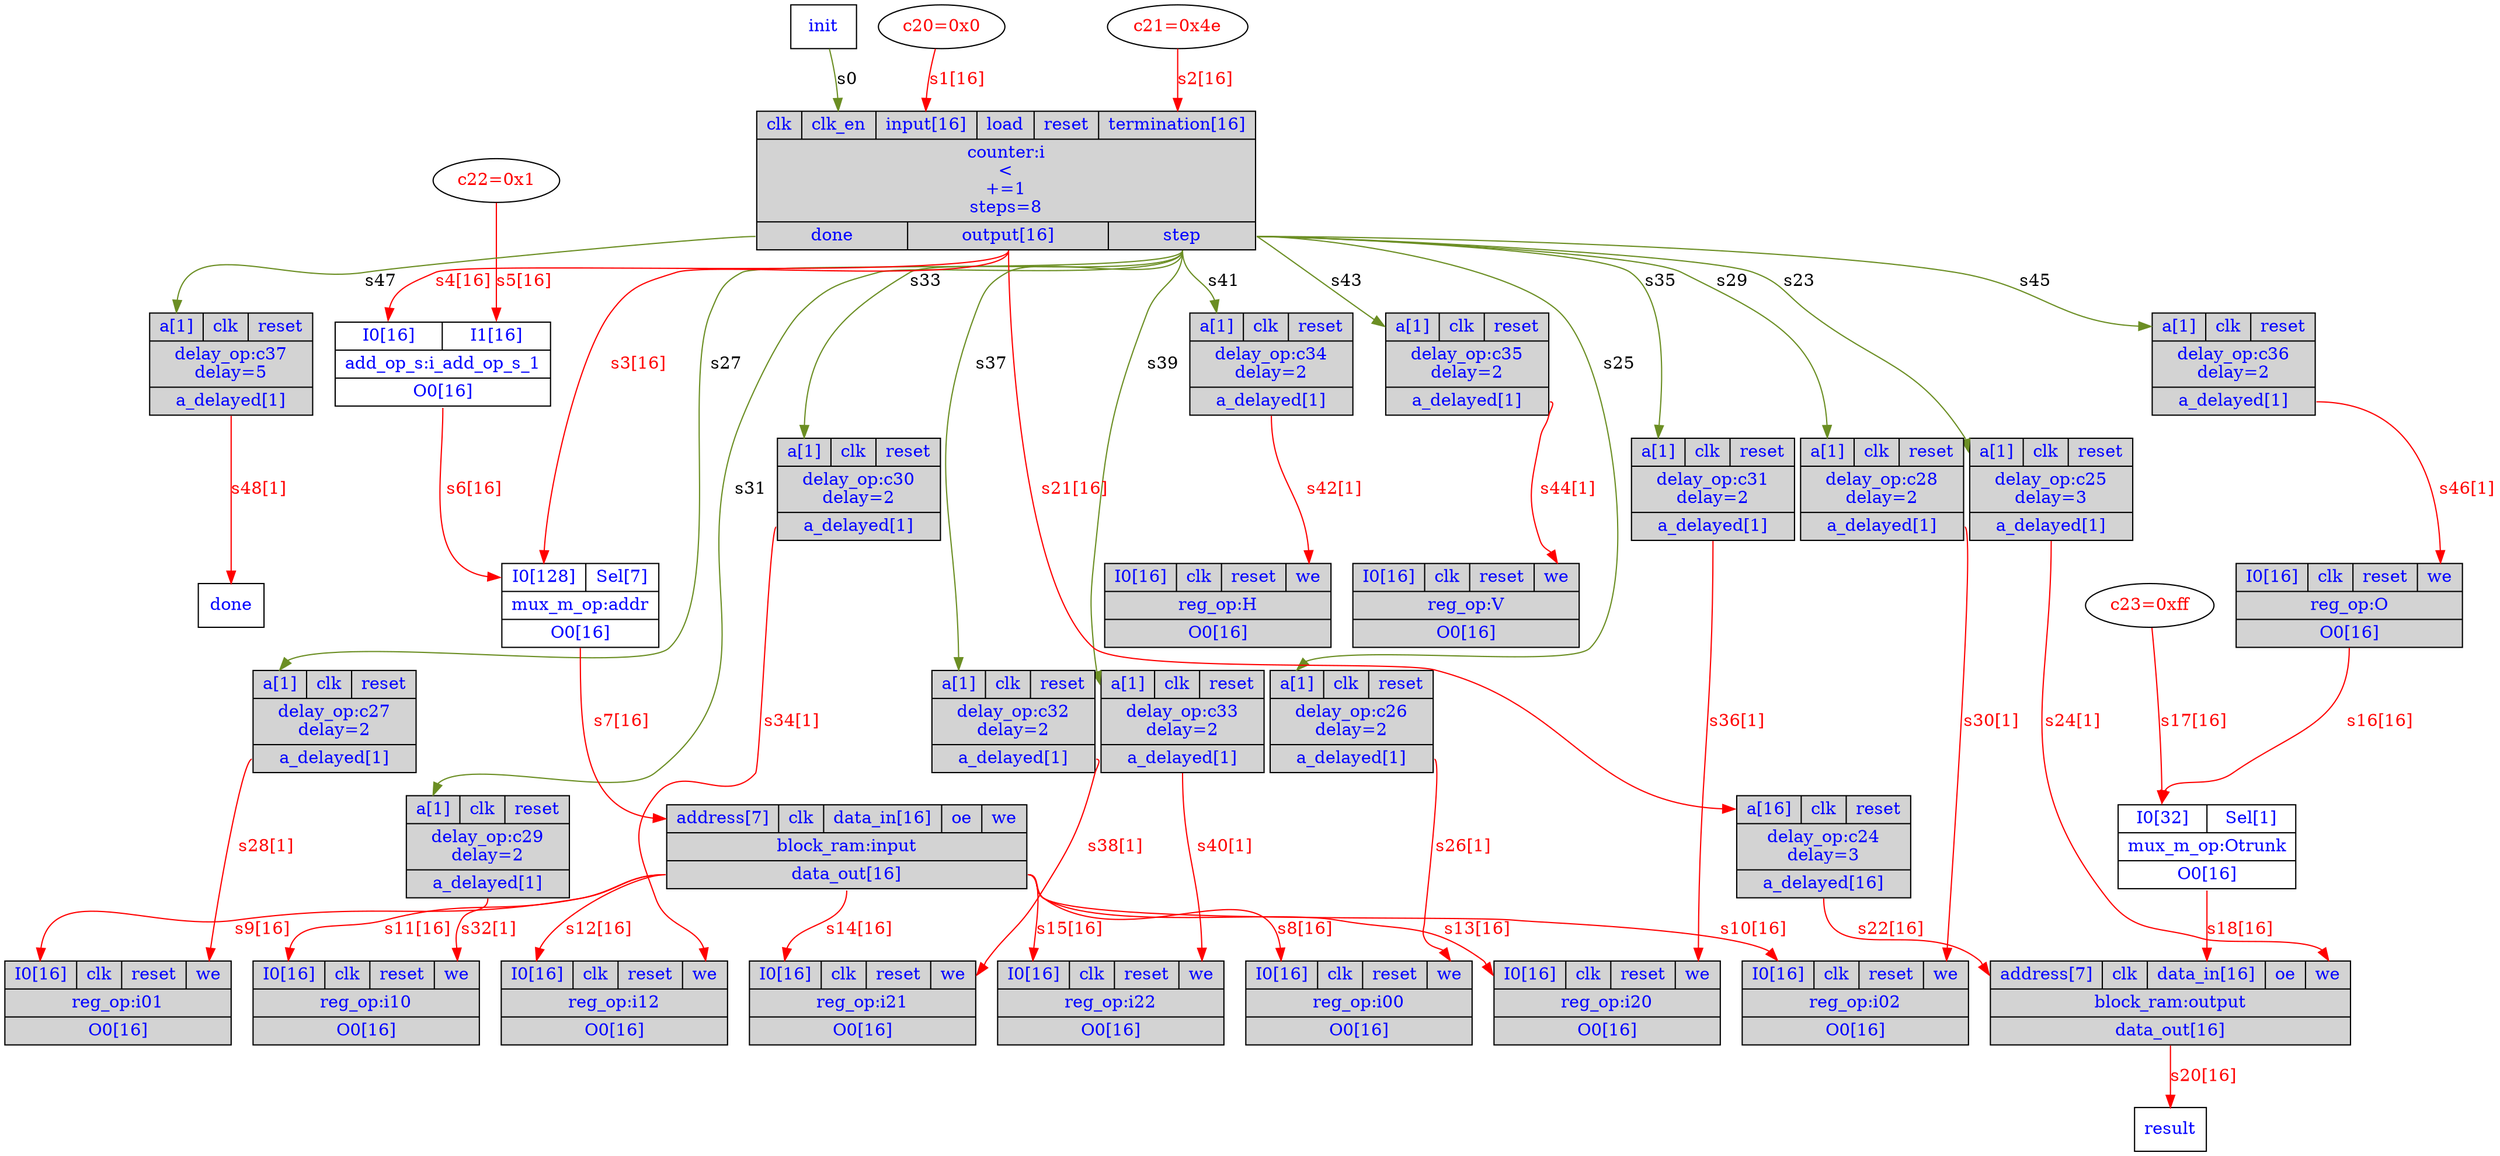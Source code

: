 digraph sobel {
	// Components (Nodes)
	"result" [shape=msquare fontcolor=blue label="result"];
	"c22" [fontcolor=red label="c22=0x1"];
	"c26" [shape=record, fontcolor=blue, style="filled", fillcolor="lightgray", label="{{<a>a[1]|<clk>clk|<reset>reset}|delay_op:c26\ndelay=2|{<a_delayed>a_delayed[1]}}"];
	"output" [shape=record, fontcolor=blue, style="filled", fillcolor="lightgray", label="{{<address>address[7]|<clk>clk|<data_in>data_in[16]|<oe>oe|<we>we}|block_ram:output|{<data_out>data_out[16]}}"];
	"i12" [shape=record, fontcolor=blue, style="filled", fillcolor="lightgray", label="{{<I0>I0[16]|<clk>clk|<reset>reset|<we>we}|reg_op:i12|{<O0>O0[16]}}"];
	"c37" [shape=record, fontcolor=blue, style="filled", fillcolor="lightgray", label="{{<a>a[1]|<clk>clk|<reset>reset}|delay_op:c37\ndelay=5|{<a_delayed>a_delayed[1]}}"];
	"c30" [shape=record, fontcolor=blue, style="filled", fillcolor="lightgray", label="{{<a>a[1]|<clk>clk|<reset>reset}|delay_op:c30\ndelay=2|{<a_delayed>a_delayed[1]}}"];
	"c34" [shape=record, fontcolor=blue, style="filled", fillcolor="lightgray", label="{{<a>a[1]|<clk>clk|<reset>reset}|delay_op:c34\ndelay=2|{<a_delayed>a_delayed[1]}}"];
	"c29" [shape=record, fontcolor=blue, style="filled", fillcolor="lightgray", label="{{<a>a[1]|<clk>clk|<reset>reset}|delay_op:c29\ndelay=2|{<a_delayed>a_delayed[1]}}"];
	"c33" [shape=record, fontcolor=blue, style="filled", fillcolor="lightgray", label="{{<a>a[1]|<clk>clk|<reset>reset}|delay_op:c33\ndelay=2|{<a_delayed>a_delayed[1]}}"];
	"c27" [shape=record, fontcolor=blue, style="filled", fillcolor="lightgray", label="{{<a>a[1]|<clk>clk|<reset>reset}|delay_op:c27\ndelay=2|{<a_delayed>a_delayed[1]}}"];
	"c25" [shape=record, fontcolor=blue, style="filled", fillcolor="lightgray", label="{{<a>a[1]|<clk>clk|<reset>reset}|delay_op:c25\ndelay=3|{<a_delayed>a_delayed[1]}}"];
	"i_add_op_s_1" [shape=record, fontcolor=blue, label="{{<I0>I0[16]|<I1>I1[16]}|add_op_s:i_add_op_s_1|{<O0>O0[16]}}"];
	"c21" [fontcolor=red label="c21=0x4e"];
	"c23" [fontcolor=red label="c23=0xff"];
	"i01" [shape=record, fontcolor=blue, style="filled", fillcolor="lightgray", label="{{<I0>I0[16]|<clk>clk|<reset>reset|<we>we}|reg_op:i01|{<O0>O0[16]}}"];
	"O" [shape=record, fontcolor=blue, style="filled", fillcolor="lightgray", label="{{<I0>I0[16]|<clk>clk|<reset>reset|<we>we}|reg_op:O|{<O0>O0[16]}}"];
	"i20" [shape=record, fontcolor=blue, style="filled", fillcolor="lightgray", label="{{<I0>I0[16]|<clk>clk|<reset>reset|<we>we}|reg_op:i20|{<O0>O0[16]}}"];
	"i22" [shape=record, fontcolor=blue, style="filled", fillcolor="lightgray", label="{{<I0>I0[16]|<clk>clk|<reset>reset|<we>we}|reg_op:i22|{<O0>O0[16]}}"];
	"done" [shape=msquare fontcolor=blue label="done"];
	"H" [shape=record, fontcolor=blue, style="filled", fillcolor="lightgray", label="{{<I0>I0[16]|<clk>clk|<reset>reset|<we>we}|reg_op:H|{<O0>O0[16]}}"];
	"i" [shape=record, fontcolor=blue, style="filled", fillcolor="lightgray", label="{{<clk>clk|<clk_en>clk_en|<input>input[16]|<load>load|<reset>reset|<termination>termination[16]}|counter:i\n\<\n+=1\nsteps=8|{<done>done|<output>output[16]|<step>step}}"];
	"c20" [fontcolor=red label="c20=0x0"];
	"c24" [shape=record, fontcolor=blue, style="filled", fillcolor="lightgray", label="{{<a>a[16]|<clk>clk|<reset>reset}|delay_op:c24\ndelay=3|{<a_delayed>a_delayed[16]}}"];
	"c31" [shape=record, fontcolor=blue, style="filled", fillcolor="lightgray", label="{{<a>a[1]|<clk>clk|<reset>reset}|delay_op:c31\ndelay=2|{<a_delayed>a_delayed[1]}}"];
	"c28" [shape=record, fontcolor=blue, style="filled", fillcolor="lightgray", label="{{<a>a[1]|<clk>clk|<reset>reset}|delay_op:c28\ndelay=2|{<a_delayed>a_delayed[1]}}"];
	"c35" [shape=record, fontcolor=blue, style="filled", fillcolor="lightgray", label="{{<a>a[1]|<clk>clk|<reset>reset}|delay_op:c35\ndelay=2|{<a_delayed>a_delayed[1]}}"];
	"c32" [shape=record, fontcolor=blue, style="filled", fillcolor="lightgray", label="{{<a>a[1]|<clk>clk|<reset>reset}|delay_op:c32\ndelay=2|{<a_delayed>a_delayed[1]}}"];
	"input" [shape=record, fontcolor=blue, style="filled", fillcolor="lightgray", label="{{<address>address[7]|<clk>clk|<data_in>data_in[16]|<oe>oe|<we>we}|block_ram:input|{<data_out>data_out[16]}}"];
	"c36" [shape=record, fontcolor=blue, style="filled", fillcolor="lightgray", label="{{<a>a[1]|<clk>clk|<reset>reset}|delay_op:c36\ndelay=2|{<a_delayed>a_delayed[1]}}"];
	"addr" [shape=record, fontcolor=blue, label="{{<I0>I0[128]|<Sel>Sel[7]}|mux_m_op:addr|{<O0>O0[16]}}"];
	"i10" [shape=record, fontcolor=blue, style="filled", fillcolor="lightgray", label="{{<I0>I0[16]|<clk>clk|<reset>reset|<we>we}|reg_op:i10|{<O0>O0[16]}}"];
	"i00" [shape=record, fontcolor=blue, style="filled", fillcolor="lightgray", label="{{<I0>I0[16]|<clk>clk|<reset>reset|<we>we}|reg_op:i00|{<O0>O0[16]}}"];
	"Otrunk" [shape=record, fontcolor=blue, label="{{<I0>I0[32]|<Sel>Sel[1]}|mux_m_op:Otrunk|{<O0>O0[16]}}"];
	"i02" [shape=record, fontcolor=blue, style="filled", fillcolor="lightgray", label="{{<I0>I0[16]|<clk>clk|<reset>reset|<we>we}|reg_op:i02|{<O0>O0[16]}}"];
	"V" [shape=record, fontcolor=blue, style="filled", fillcolor="lightgray", label="{{<I0>I0[16]|<clk>clk|<reset>reset|<we>we}|reg_op:V|{<O0>O0[16]}}"];
	"i21" [shape=record, fontcolor=blue, style="filled", fillcolor="lightgray", label="{{<I0>I0[16]|<clk>clk|<reset>reset|<we>we}|reg_op:i21|{<O0>O0[16]}}"];
	"init" [shape=msquare fontcolor=blue label="init"];

	// Signals (Edges)
	"init" -> "i":clk_en [label="s0" color=olivedrab];
	"c24":a_delayed -> "output":address [label="s22[16]" color=red fontcolor=red];
	"c26":a_delayed -> "i00":we [label="s26[1]" color=red fontcolor=red];
	"input":data_out -> "i10":I0 [label="s11[16]" color=red fontcolor=red];
	"c37":a_delayed -> "done" [label="s48[1]" color=red fontcolor=red];
	"input":data_out -> "i22":I0 [label="s15[16]" color=red fontcolor=red];
	"c33":a_delayed -> "i22":we [label="s40[1]" color=red fontcolor=red];
	"i":step -> "c32":a [label="s37" color=olivedrab];
	"i":step -> "c36":a [label="s45" color=olivedrab];
	"c35":a_delayed -> "V":we [label="s44[1]" color=red fontcolor=red];
	"i":step -> "c34":a [label="s41" color=olivedrab];
	"c28":a_delayed -> "i02":we [label="s30[1]" color=red fontcolor=red];
	"c30":a_delayed -> "i12":we [label="s34[1]" color=red fontcolor=red];
	"i":step -> "c28":a [label="s29" color=olivedrab];
	"i":step -> "c30":a [label="s33" color=olivedrab];
	"i":step -> "c27":a [label="s27" color=olivedrab];
	"i":step -> "c26":a [label="s25" color=olivedrab];
	"i":output -> "c24":a [label="s21[16]" color=red fontcolor=red];
	"i":step -> "c25":a [label="s23" color=olivedrab];
	"input":data_out -> "i01":I0 [label="s9[16]" color=red fontcolor=red];
	"addr":O0 -> "input":address [label="s7[16]" color=red fontcolor=red];
	"c22" -> "i_add_op_s_1":I1 [label="s5[16]" color=red fontcolor=red];
	"i":output -> "addr":I0 [label="s3[16]" color=red fontcolor=red];
	"c20" -> "i":input [label="s1[16]" color=red fontcolor=red];
	"input":data_out -> "i20":I0 [label="s13[16]" color=red fontcolor=red];
	"c23" -> "Otrunk":I0 [label="s17[16]" color=red fontcolor=red];
	"output":data_out -> "result" [label="s20[16]" color=red fontcolor=red];
	"c25":a_delayed -> "output":we [label="s24[1]" color=red fontcolor=red];
	"i":step -> "c29":a [label="s31" color=olivedrab];
	"c27":a_delayed -> "i01":we [label="s28[1]" color=red fontcolor=red];
	"i":step -> "c31":a [label="s35" color=olivedrab];
	"c32":a_delayed -> "i21":we [label="s38[1]" color=red fontcolor=red];
	"c29":a_delayed -> "i10":we [label="s32[1]" color=red fontcolor=red];
	"i":step -> "c35":a [label="s43" color=olivedrab];
	"c34":a_delayed -> "H":we [label="s42[1]" color=red fontcolor=red];
	"c36":a_delayed -> "O":we [label="s46[1]" color=red fontcolor=red];
	"i":step -> "c33":a [label="s39" color=olivedrab];
	"input":data_out -> "i21":I0 [label="s14[16]" color=red fontcolor=red];
	"c31":a_delayed -> "i20":we [label="s36[1]" color=red fontcolor=red];
	"input":data_out -> "i02":I0 [label="s10[16]" color=red fontcolor=red];
	"O":O0 -> "Otrunk":I0 [label="s16[16]" color=red fontcolor=red];
	"i":done -> "c37":a [label="s47" color=olivedrab];
	"input":data_out -> "i12":I0 [label="s12[16]" color=red fontcolor=red];
	"Otrunk":O0 -> "output":data_in [label="s18[16]" color=red fontcolor=red];
	"input":data_out -> "i00":I0 [label="s8[16]" color=red fontcolor=red];
	"i_add_op_s_1":O0 -> "addr":I0 [label="s6[16]" color=red fontcolor=red];
	"i":output -> "i_add_op_s_1":I0 [label="s4[16]" color=red fontcolor=red];
	"c21" -> "i":termination [label="s2[16]" color=red fontcolor=red];
}